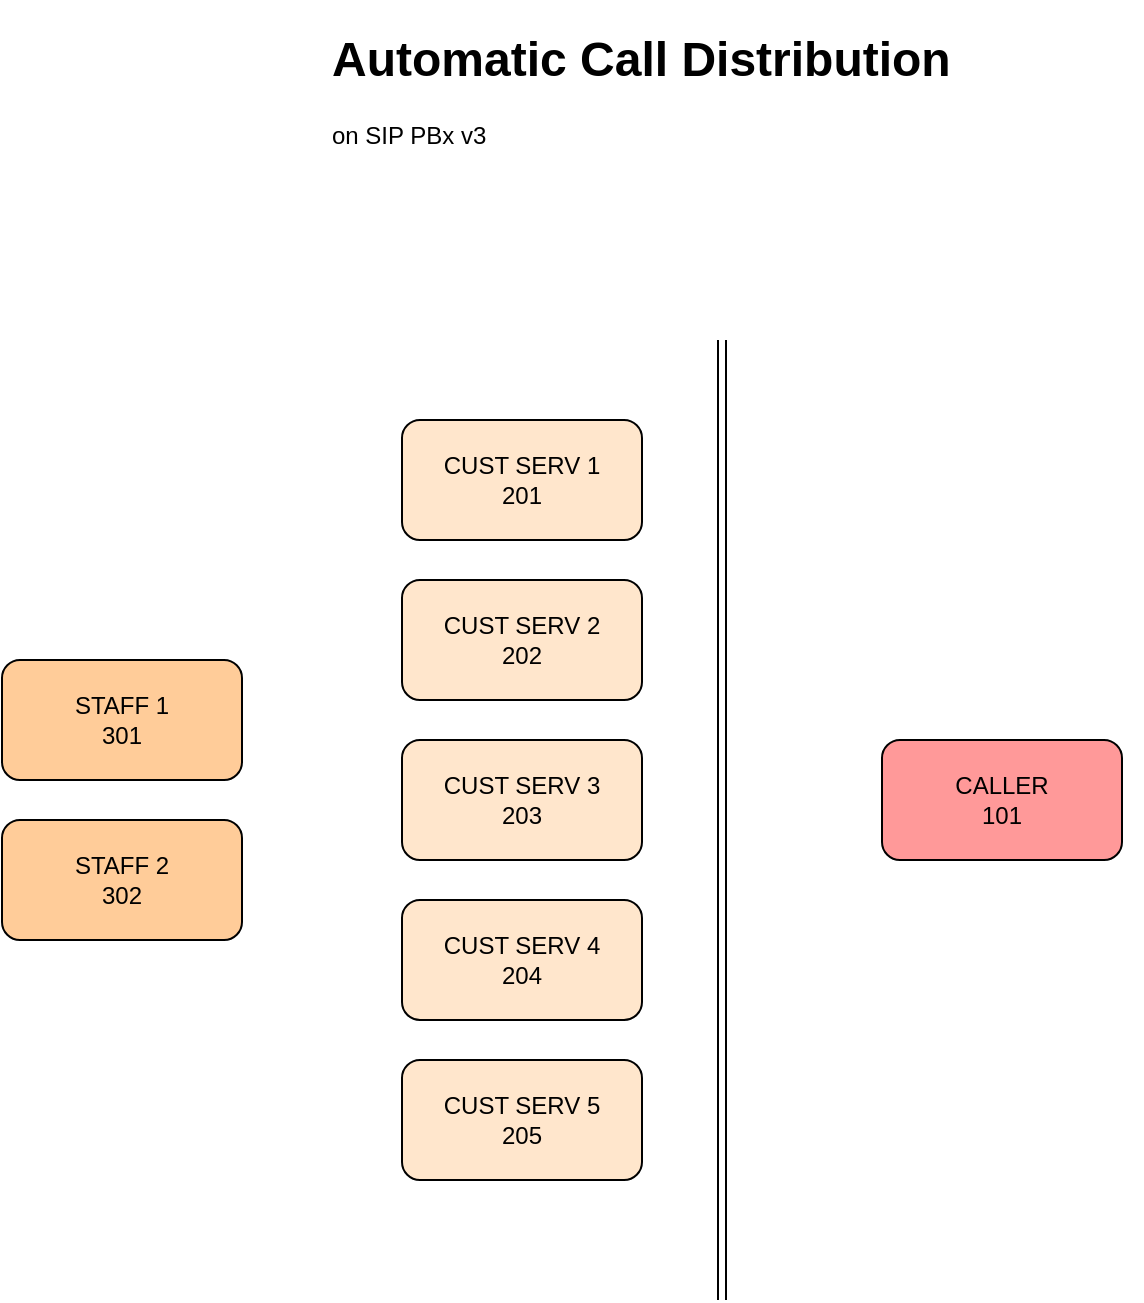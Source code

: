 <mxfile version="22.1.11" type="github">
  <diagram name="Page-1" id="wm8iPYi2ckH33cWcQ5Rt">
    <mxGraphModel dx="1405" dy="752" grid="1" gridSize="10" guides="1" tooltips="1" connect="1" arrows="1" fold="1" page="1" pageScale="1" pageWidth="4681" pageHeight="3300" math="0" shadow="0">
      <root>
        <mxCell id="0" />
        <mxCell id="1" parent="0" />
        <mxCell id="vzbgIujVN7UDoNvRMisL-1" value="&lt;h1&gt;Automatic Call Distribution&lt;/h1&gt;&lt;p&gt;on SIP PBx v3&lt;/p&gt;" style="text;html=1;strokeColor=none;fillColor=none;spacing=5;spacingTop=-20;whiteSpace=wrap;overflow=hidden;rounded=0;" vertex="1" parent="1">
          <mxGeometry x="200" y="80" width="410" height="120" as="geometry" />
        </mxCell>
        <mxCell id="vzbgIujVN7UDoNvRMisL-2" value="STAFF 1&lt;br&gt;301" style="rounded=1;whiteSpace=wrap;html=1;fillColor=#FFCC99;" vertex="1" parent="1">
          <mxGeometry x="40" y="400" width="120" height="60" as="geometry" />
        </mxCell>
        <mxCell id="vzbgIujVN7UDoNvRMisL-3" value="STAFF 2&lt;br&gt;302" style="rounded=1;whiteSpace=wrap;html=1;fillColor=#FFCC99;" vertex="1" parent="1">
          <mxGeometry x="40" y="480" width="120" height="60" as="geometry" />
        </mxCell>
        <mxCell id="vzbgIujVN7UDoNvRMisL-4" value="CALLER&lt;br&gt;101" style="rounded=1;whiteSpace=wrap;html=1;fillColor=#FF9999;" vertex="1" parent="1">
          <mxGeometry x="480" y="440" width="120" height="60" as="geometry" />
        </mxCell>
        <mxCell id="vzbgIujVN7UDoNvRMisL-5" value="CUST SERV 5&lt;br&gt;205" style="rounded=1;whiteSpace=wrap;html=1;fillColor=#FFE6CC;" vertex="1" parent="1">
          <mxGeometry x="240" y="600" width="120" height="60" as="geometry" />
        </mxCell>
        <mxCell id="vzbgIujVN7UDoNvRMisL-8" value="CUST SERV 2&lt;br&gt;202" style="rounded=1;whiteSpace=wrap;html=1;fillColor=#FFE6CC;" vertex="1" parent="1">
          <mxGeometry x="240" y="360" width="120" height="60" as="geometry" />
        </mxCell>
        <mxCell id="vzbgIujVN7UDoNvRMisL-9" value="CUST SERV 3&lt;br&gt;203" style="rounded=1;whiteSpace=wrap;html=1;fillColor=#FFE6CC;" vertex="1" parent="1">
          <mxGeometry x="240" y="440" width="120" height="60" as="geometry" />
        </mxCell>
        <mxCell id="vzbgIujVN7UDoNvRMisL-10" value="CUST SERV 4&lt;br&gt;204" style="rounded=1;whiteSpace=wrap;html=1;fillColor=#FFE6CC;" vertex="1" parent="1">
          <mxGeometry x="240" y="520" width="120" height="60" as="geometry" />
        </mxCell>
        <mxCell id="vzbgIujVN7UDoNvRMisL-14" value="CUST SERV 1&lt;br&gt;201" style="rounded=1;whiteSpace=wrap;html=1;fillColor=#FFE6CC;" vertex="1" parent="1">
          <mxGeometry x="240" y="280" width="120" height="60" as="geometry" />
        </mxCell>
        <mxCell id="vzbgIujVN7UDoNvRMisL-18" value="" style="endArrow=none;html=1;rounded=0;shape=link;" edge="1" parent="1">
          <mxGeometry width="50" height="50" relative="1" as="geometry">
            <mxPoint x="400" y="720" as="sourcePoint" />
            <mxPoint x="400" y="240" as="targetPoint" />
          </mxGeometry>
        </mxCell>
      </root>
    </mxGraphModel>
  </diagram>
</mxfile>
